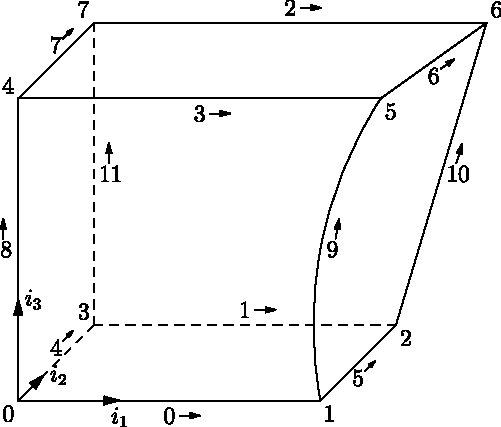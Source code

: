 import three;

settings.render = 0;
settings.prc = false;
settings.gsOptions="-r144x144";
size(9.1cm);
currentprojection=obliqueZ();

Z /= 2;

triple[] corners = {
  Z,   X+Z,   X,   O,
  Y+Z, 1.2X+Y+Z, 1.3X+Y, Y
};
pair[] corner_pos = {
  SW, SE, SE, NW,
  NW, SE, NE, NW
};

// control point for the curved edge to go through
triple ctrl = (corners[1]+(corners[1].x,corners[5].y,corners[1].z))/2;

path3[] edges = {
  corners[0]--corners[1],
  corners[3]--corners[2],
  corners[7]--corners[6],
  corners[4]--corners[5],
  corners[0]--corners[3],
  corners[1]--corners[2],
  corners[5]--corners[6],
  corners[4]--corners[7],
  corners[0]--corners[4],
  corners[1]..ctrl..corners[5],
  corners[2]--corners[6],
  corners[3]--corners[7],
};

triple[] edge_points = {
  (corners[0]+corners[1])/2,
  (corners[2]+corners[3])/2,
  (corners[6]+corners[7])/2,
  (corners[4]+corners[5])/2,
  (corners[0]+corners[3])/2,
  (corners[1]+corners[2])/2,
  (corners[5]+corners[6])/2,
  (corners[4]+corners[7])/2,
  (corners[0]+corners[4])/2,
  ctrl,
  (corners[2]+corners[6])/2,
  (corners[3]+corners[7])/2,
};

pair[] edge_pos = {
  S, N, N, S,
  N, S, S, N,
  W, E, E, E
};

triple[] arr_off = {
  (edge_pos[0].x+0.7, edge_pos[0].y,      0  )/20,
  (edge_pos[1].x+0.7, edge_pos[1].y,      0  )/20,
  (edge_pos[2].x+0.7, edge_pos[2].y,      0  )/20,
  (edge_pos[3].x+0.7, edge_pos[3].y,      0  )/20,
  (edge_pos[4].x,     edge_pos[4].y,     -0.9)/20,
  (edge_pos[5].x,     edge_pos[5].y,     -0.9)/20,
  (edge_pos[6].x,     edge_pos[6].y,     -0.9)/20,
  (edge_pos[7].x,     edge_pos[7].y,     -0.9)/20,
  (edge_pos[8].x,     edge_pos[8].y+0.7,  0  )/20,
  (edge_pos[9].x,     edge_pos[9].y+0.7,  0  )/20,
  (edge_pos[10].x,    edge_pos[10].y+0.7, 0  )/20,
  (edge_pos[11].x,    edge_pos[11].y+0.7, 0  )/20,
};

draw(edges[1]^^edges[4]^^edges[11], dashed);
draw(edges[0]^^edges[2]^^edges[3]^^edges[5]^^edges[6]^^edges[7]^^edges[8]^^
     edges[9]^^edges[10]);

for(int i=0; i<corners.length; ++i)
{
  label(format("$%d$", i), corners[i], corner_pos[i]);
}
for(int i=0; i<edge_points.length; ++i)
{
  label(format("$%d$", i), edge_points[i], edge_pos[i]);
  transform3 off = shift(arr_off[i]);
  draw(off*(edge_points[i]--edge_points[i]+dir(edges[i],1.0)/15), Arrow3);
}

draw(Z--Z+X/3, Arrow3);
label("$i_1$", Z+X/3, S);
draw(Z--Z+Y/3, Arrow3);
label("$i_3$", Z+Y/3, E);
draw(Z--Z-Z/3, Arrow3);
label("$i_2$", Z-Z/3, E);
